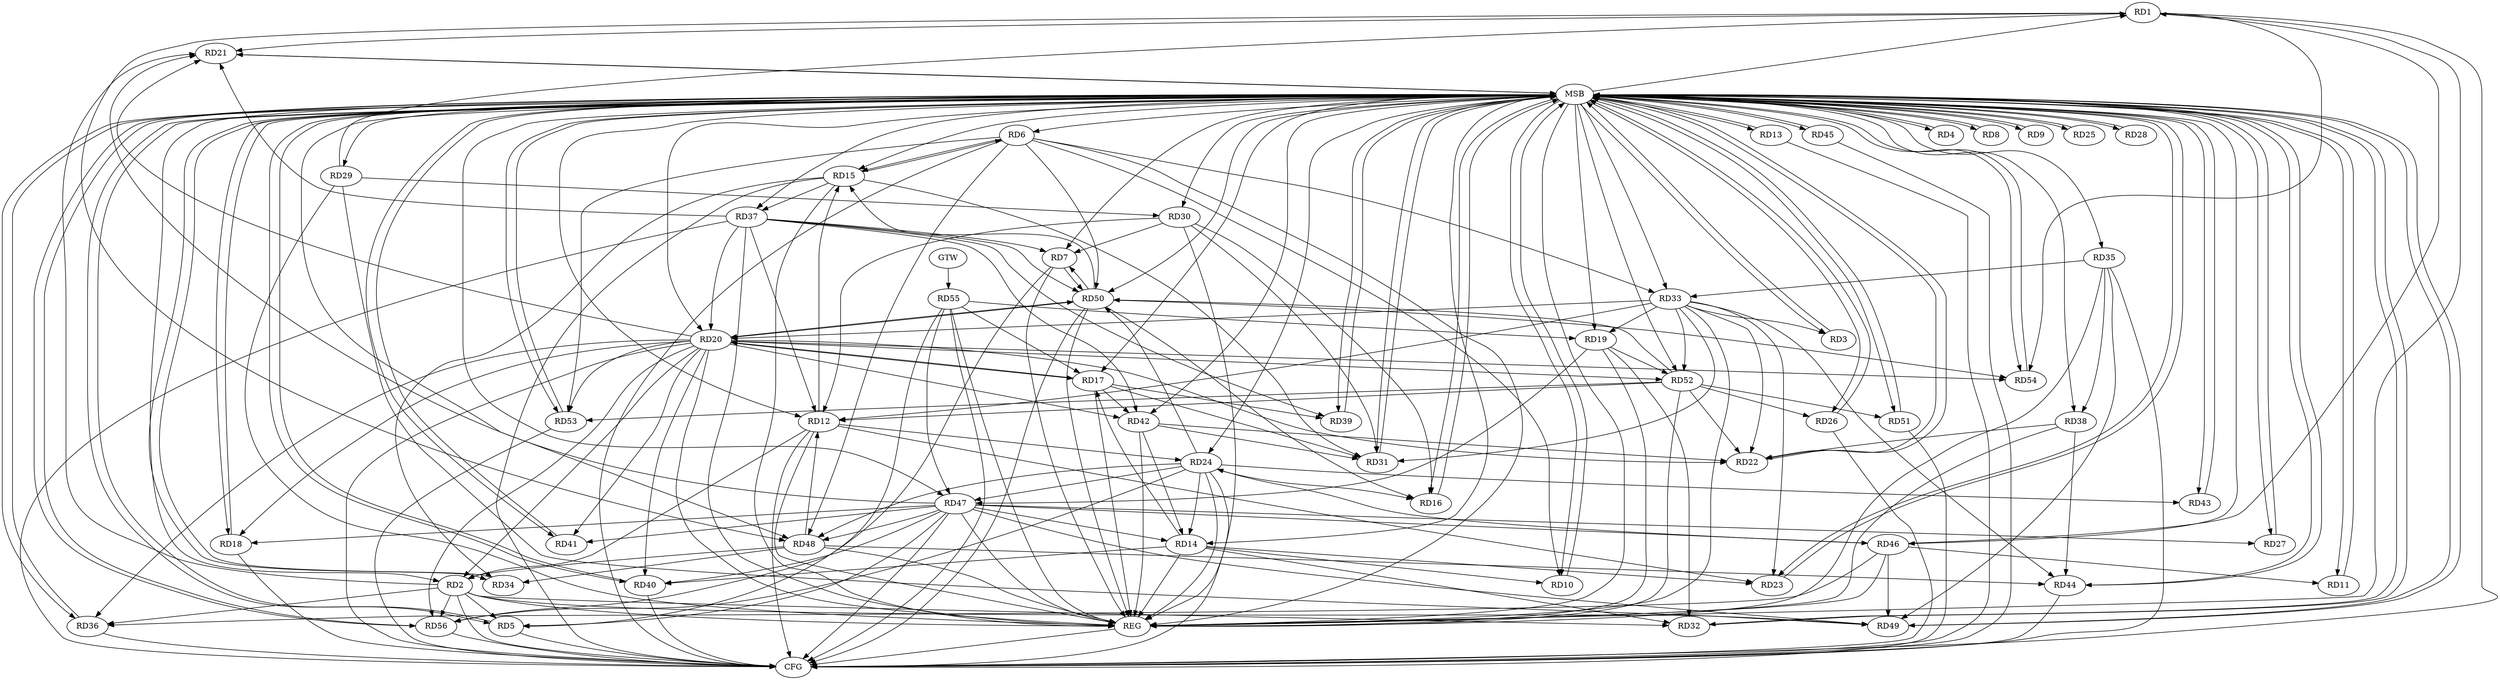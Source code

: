 strict digraph G {
  RD1 [ label="RD1" ];
  RD2 [ label="RD2" ];
  RD3 [ label="RD3" ];
  RD4 [ label="RD4" ];
  RD5 [ label="RD5" ];
  RD6 [ label="RD6" ];
  RD7 [ label="RD7" ];
  RD8 [ label="RD8" ];
  RD9 [ label="RD9" ];
  RD10 [ label="RD10" ];
  RD11 [ label="RD11" ];
  RD12 [ label="RD12" ];
  RD13 [ label="RD13" ];
  RD14 [ label="RD14" ];
  RD15 [ label="RD15" ];
  RD16 [ label="RD16" ];
  RD17 [ label="RD17" ];
  RD18 [ label="RD18" ];
  RD19 [ label="RD19" ];
  RD20 [ label="RD20" ];
  RD21 [ label="RD21" ];
  RD22 [ label="RD22" ];
  RD23 [ label="RD23" ];
  RD24 [ label="RD24" ];
  RD25 [ label="RD25" ];
  RD26 [ label="RD26" ];
  RD27 [ label="RD27" ];
  RD28 [ label="RD28" ];
  RD29 [ label="RD29" ];
  RD30 [ label="RD30" ];
  RD31 [ label="RD31" ];
  RD32 [ label="RD32" ];
  RD33 [ label="RD33" ];
  RD34 [ label="RD34" ];
  RD35 [ label="RD35" ];
  RD36 [ label="RD36" ];
  RD37 [ label="RD37" ];
  RD38 [ label="RD38" ];
  RD39 [ label="RD39" ];
  RD40 [ label="RD40" ];
  RD41 [ label="RD41" ];
  RD42 [ label="RD42" ];
  RD43 [ label="RD43" ];
  RD44 [ label="RD44" ];
  RD45 [ label="RD45" ];
  RD46 [ label="RD46" ];
  RD47 [ label="RD47" ];
  RD48 [ label="RD48" ];
  RD49 [ label="RD49" ];
  RD50 [ label="RD50" ];
  RD51 [ label="RD51" ];
  RD52 [ label="RD52" ];
  RD53 [ label="RD53" ];
  RD54 [ label="RD54" ];
  RD55 [ label="RD55" ];
  RD56 [ label="RD56" ];
  GTW [ label="GTW" ];
  REG [ label="REG" ];
  MSB [ label="MSB" ];
  CFG [ label="CFG" ];
  RD1 -> RD21;
  RD29 -> RD1;
  RD46 -> RD1;
  RD1 -> RD48;
  RD1 -> RD54;
  RD2 -> RD5;
  RD12 -> RD2;
  RD20 -> RD2;
  RD2 -> RD21;
  RD2 -> RD32;
  RD2 -> RD36;
  RD48 -> RD2;
  RD2 -> RD49;
  RD2 -> RD56;
  RD33 -> RD3;
  RD47 -> RD5;
  RD55 -> RD5;
  RD6 -> RD10;
  RD6 -> RD15;
  RD15 -> RD6;
  RD6 -> RD33;
  RD6 -> RD48;
  RD6 -> RD50;
  RD6 -> RD53;
  RD30 -> RD7;
  RD37 -> RD7;
  RD7 -> RD50;
  RD50 -> RD7;
  RD7 -> RD56;
  RD14 -> RD10;
  RD46 -> RD11;
  RD12 -> RD15;
  RD12 -> RD23;
  RD12 -> RD24;
  RD30 -> RD12;
  RD33 -> RD12;
  RD37 -> RD12;
  RD48 -> RD12;
  RD52 -> RD12;
  RD14 -> RD17;
  RD14 -> RD23;
  RD24 -> RD14;
  RD14 -> RD32;
  RD14 -> RD40;
  RD42 -> RD14;
  RD47 -> RD14;
  RD15 -> RD31;
  RD15 -> RD34;
  RD15 -> RD37;
  RD50 -> RD15;
  RD24 -> RD16;
  RD30 -> RD16;
  RD50 -> RD16;
  RD17 -> RD20;
  RD20 -> RD17;
  RD17 -> RD31;
  RD17 -> RD39;
  RD17 -> RD42;
  RD55 -> RD17;
  RD20 -> RD18;
  RD47 -> RD18;
  RD19 -> RD32;
  RD33 -> RD19;
  RD19 -> RD47;
  RD19 -> RD52;
  RD55 -> RD19;
  RD20 -> RD21;
  RD20 -> RD22;
  RD33 -> RD20;
  RD20 -> RD36;
  RD37 -> RD20;
  RD20 -> RD40;
  RD20 -> RD41;
  RD20 -> RD42;
  RD20 -> RD50;
  RD50 -> RD20;
  RD20 -> RD52;
  RD20 -> RD53;
  RD20 -> RD54;
  RD20 -> RD56;
  RD37 -> RD21;
  RD47 -> RD21;
  RD33 -> RD22;
  RD38 -> RD22;
  RD42 -> RD22;
  RD52 -> RD22;
  RD33 -> RD23;
  RD24 -> RD43;
  RD46 -> RD24;
  RD24 -> RD47;
  RD24 -> RD48;
  RD24 -> RD50;
  RD24 -> RD56;
  RD52 -> RD26;
  RD47 -> RD27;
  RD29 -> RD30;
  RD29 -> RD49;
  RD30 -> RD31;
  RD33 -> RD31;
  RD42 -> RD31;
  RD35 -> RD33;
  RD33 -> RD44;
  RD33 -> RD52;
  RD48 -> RD34;
  RD35 -> RD38;
  RD35 -> RD49;
  RD46 -> RD36;
  RD37 -> RD39;
  RD37 -> RD42;
  RD37 -> RD50;
  RD38 -> RD44;
  RD47 -> RD40;
  RD47 -> RD41;
  RD48 -> RD44;
  RD47 -> RD46;
  RD46 -> RD49;
  RD47 -> RD48;
  RD47 -> RD49;
  RD55 -> RD47;
  RD52 -> RD50;
  RD50 -> RD54;
  RD52 -> RD51;
  RD52 -> RD53;
  GTW -> RD55;
  RD1 -> REG;
  RD2 -> REG;
  RD6 -> REG;
  RD7 -> REG;
  RD12 -> REG;
  RD14 -> REG;
  RD15 -> REG;
  RD17 -> REG;
  RD19 -> REG;
  RD20 -> REG;
  RD24 -> REG;
  RD29 -> REG;
  RD30 -> REG;
  RD33 -> REG;
  RD35 -> REG;
  RD37 -> REG;
  RD38 -> REG;
  RD42 -> REG;
  RD46 -> REG;
  RD47 -> REG;
  RD48 -> REG;
  RD50 -> REG;
  RD52 -> REG;
  RD55 -> REG;
  RD3 -> MSB;
  MSB -> RD9;
  MSB -> RD11;
  MSB -> RD14;
  MSB -> RD22;
  MSB -> RD24;
  MSB -> RD29;
  MSB -> RD31;
  MSB -> RD56;
  MSB -> REG;
  RD4 -> MSB;
  MSB -> RD5;
  MSB -> RD21;
  MSB -> RD30;
  MSB -> RD45;
  MSB -> RD53;
  RD5 -> MSB;
  MSB -> RD7;
  MSB -> RD25;
  MSB -> RD39;
  MSB -> RD44;
  MSB -> RD48;
  RD8 -> MSB;
  MSB -> RD3;
  MSB -> RD10;
  MSB -> RD36;
  RD9 -> MSB;
  MSB -> RD17;
  MSB -> RD19;
  RD10 -> MSB;
  MSB -> RD1;
  MSB -> RD2;
  MSB -> RD23;
  RD11 -> MSB;
  MSB -> RD12;
  MSB -> RD42;
  MSB -> RD47;
  MSB -> RD54;
  RD13 -> MSB;
  MSB -> RD32;
  RD16 -> MSB;
  MSB -> RD33;
  MSB -> RD34;
  MSB -> RD37;
  MSB -> RD40;
  RD18 -> MSB;
  MSB -> RD4;
  MSB -> RD8;
  MSB -> RD38;
  RD21 -> MSB;
  MSB -> RD26;
  MSB -> RD27;
  MSB -> RD35;
  RD22 -> MSB;
  MSB -> RD18;
  MSB -> RD20;
  MSB -> RD41;
  RD23 -> MSB;
  RD25 -> MSB;
  MSB -> RD15;
  RD26 -> MSB;
  MSB -> RD51;
  RD27 -> MSB;
  MSB -> RD6;
  RD28 -> MSB;
  MSB -> RD13;
  RD31 -> MSB;
  RD32 -> MSB;
  RD34 -> MSB;
  MSB -> RD46;
  MSB -> RD49;
  RD36 -> MSB;
  RD39 -> MSB;
  RD40 -> MSB;
  RD41 -> MSB;
  RD43 -> MSB;
  MSB -> RD28;
  RD44 -> MSB;
  MSB -> RD16;
  RD45 -> MSB;
  RD49 -> MSB;
  MSB -> RD50;
  RD51 -> MSB;
  RD53 -> MSB;
  RD54 -> MSB;
  MSB -> RD43;
  RD56 -> MSB;
  MSB -> RD52;
  RD15 -> CFG;
  RD56 -> CFG;
  RD12 -> CFG;
  RD13 -> CFG;
  RD53 -> CFG;
  RD18 -> CFG;
  RD51 -> CFG;
  RD36 -> CFG;
  RD40 -> CFG;
  RD35 -> CFG;
  RD5 -> CFG;
  RD24 -> CFG;
  RD26 -> CFG;
  RD6 -> CFG;
  RD2 -> CFG;
  RD55 -> CFG;
  RD44 -> CFG;
  RD1 -> CFG;
  RD37 -> CFG;
  RD45 -> CFG;
  RD47 -> CFG;
  RD50 -> CFG;
  REG -> CFG;
  RD20 -> CFG;
}
